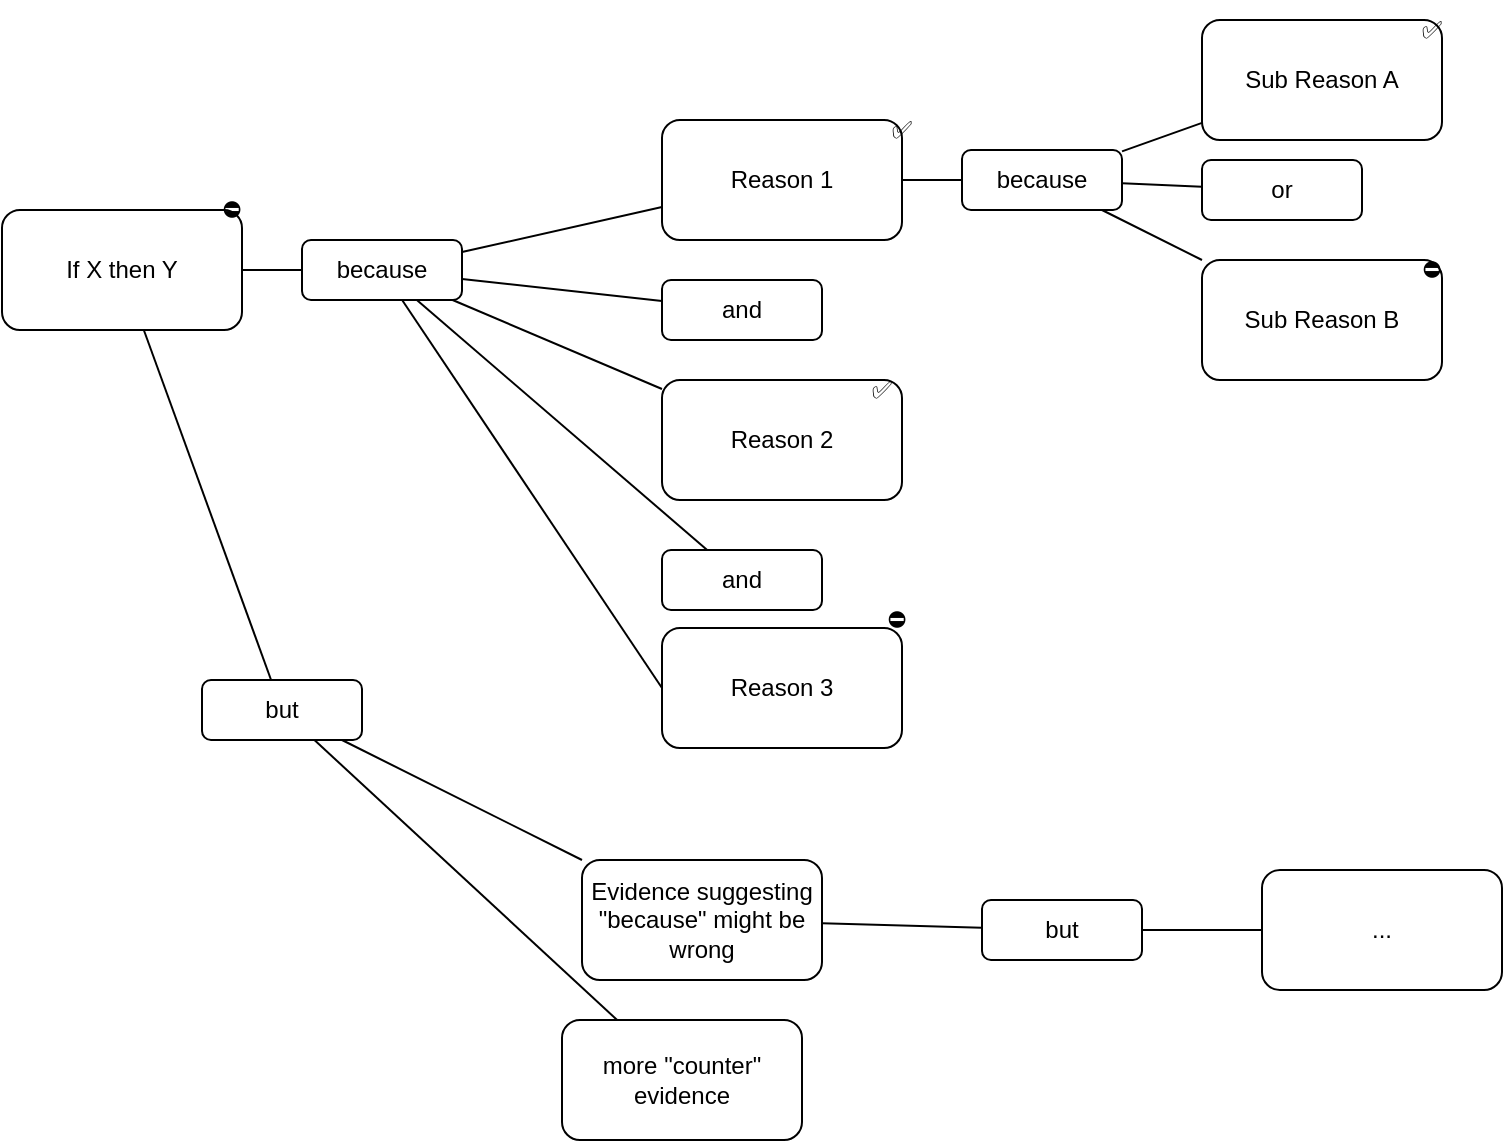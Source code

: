 <mxfile version="19.0.3" type="device"><diagram id="Kn9Pneu-5RGOLcnoR9B7" name="Page-1"><mxGraphModel dx="1291" dy="828" grid="1" gridSize="10" guides="1" tooltips="1" connect="1" arrows="1" fold="1" page="1" pageScale="1" pageWidth="1169" pageHeight="827" math="0" shadow="0"><root><mxCell id="0"/><mxCell id="1" parent="0"/><mxCell id="9N7sUS9FeebZH6aUrQuB-8" value="If X then Y" style="rounded=1;whiteSpace=wrap;html=1;" parent="1" vertex="1"><mxGeometry x="40" y="205" width="120" height="60" as="geometry"/></mxCell><mxCell id="JPFTR-vu8LLMDzYz-cRa-2" value="Reason 1" style="rounded=1;whiteSpace=wrap;html=1;" parent="1" vertex="1"><mxGeometry x="370" y="160" width="120" height="60" as="geometry"/></mxCell><mxCell id="JPFTR-vu8LLMDzYz-cRa-3" value="Reason 2" style="rounded=1;whiteSpace=wrap;html=1;" parent="1" vertex="1"><mxGeometry x="370" y="290" width="120" height="60" as="geometry"/></mxCell><mxCell id="JPFTR-vu8LLMDzYz-cRa-4" value="Reason 3" style="rounded=1;whiteSpace=wrap;html=1;" parent="1" vertex="1"><mxGeometry x="370" y="414" width="120" height="60" as="geometry"/></mxCell><mxCell id="JPFTR-vu8LLMDzYz-cRa-8" value="because" style="rounded=1;whiteSpace=wrap;html=1;" parent="1" vertex="1"><mxGeometry x="190" y="220" width="80" height="30" as="geometry"/></mxCell><mxCell id="JPFTR-vu8LLMDzYz-cRa-9" value="and" style="rounded=1;whiteSpace=wrap;html=1;" parent="1" vertex="1"><mxGeometry x="370" y="240" width="80" height="30" as="geometry"/></mxCell><mxCell id="JPFTR-vu8LLMDzYz-cRa-10" value="and" style="rounded=1;whiteSpace=wrap;html=1;" parent="1" vertex="1"><mxGeometry x="370" y="375" width="80" height="30" as="geometry"/></mxCell><mxCell id="JPFTR-vu8LLMDzYz-cRa-11" value="" style="endArrow=none;html=1;rounded=0;" parent="1" source="9N7sUS9FeebZH6aUrQuB-8" target="JPFTR-vu8LLMDzYz-cRa-8" edge="1"><mxGeometry width="50" height="50" relative="1" as="geometry"><mxPoint x="650" y="450" as="sourcePoint"/><mxPoint x="700" y="400" as="targetPoint"/></mxGeometry></mxCell><mxCell id="JPFTR-vu8LLMDzYz-cRa-12" value="" style="endArrow=none;html=1;rounded=0;" parent="1" source="JPFTR-vu8LLMDzYz-cRa-8" target="JPFTR-vu8LLMDzYz-cRa-2" edge="1"><mxGeometry width="50" height="50" relative="1" as="geometry"><mxPoint x="215.806" y="370" as="sourcePoint"/><mxPoint x="237.097" y="260" as="targetPoint"/></mxGeometry></mxCell><mxCell id="JPFTR-vu8LLMDzYz-cRa-13" value="" style="endArrow=none;html=1;rounded=0;" parent="1" source="JPFTR-vu8LLMDzYz-cRa-8" target="JPFTR-vu8LLMDzYz-cRa-9" edge="1"><mxGeometry width="50" height="50" relative="1" as="geometry"><mxPoint x="280" y="236" as="sourcePoint"/><mxPoint x="380" y="213.5" as="targetPoint"/></mxGeometry></mxCell><mxCell id="JPFTR-vu8LLMDzYz-cRa-15" value="" style="endArrow=none;html=1;rounded=0;" parent="1" source="JPFTR-vu8LLMDzYz-cRa-8" target="JPFTR-vu8LLMDzYz-cRa-3" edge="1"><mxGeometry width="50" height="50" relative="1" as="geometry"><mxPoint x="280" y="249.444" as="sourcePoint"/><mxPoint x="380" y="260.556" as="targetPoint"/></mxGeometry></mxCell><mxCell id="JPFTR-vu8LLMDzYz-cRa-16" value="" style="endArrow=none;html=1;rounded=0;" parent="1" source="JPFTR-vu8LLMDzYz-cRa-8" target="JPFTR-vu8LLMDzYz-cRa-10" edge="1"><mxGeometry width="50" height="50" relative="1" as="geometry"><mxPoint x="275.294" y="260" as="sourcePoint"/><mxPoint x="380" y="304.5" as="targetPoint"/></mxGeometry></mxCell><mxCell id="JPFTR-vu8LLMDzYz-cRa-17" value="" style="endArrow=none;html=1;rounded=0;entryX=0;entryY=0.5;entryDx=0;entryDy=0;" parent="1" source="JPFTR-vu8LLMDzYz-cRa-8" target="JPFTR-vu8LLMDzYz-cRa-4" edge="1"><mxGeometry width="50" height="50" relative="1" as="geometry"><mxPoint x="257.419" y="260" as="sourcePoint"/><mxPoint x="402.581" y="385" as="targetPoint"/></mxGeometry></mxCell><mxCell id="JPFTR-vu8LLMDzYz-cRa-18" value="because" style="rounded=1;whiteSpace=wrap;html=1;" parent="1" vertex="1"><mxGeometry x="520" y="175" width="80" height="30" as="geometry"/></mxCell><mxCell id="JPFTR-vu8LLMDzYz-cRa-19" value="Sub Reason A" style="rounded=1;whiteSpace=wrap;html=1;" parent="1" vertex="1"><mxGeometry x="640" y="110" width="120" height="60" as="geometry"/></mxCell><mxCell id="JPFTR-vu8LLMDzYz-cRa-20" value="Sub Reason B" style="rounded=1;whiteSpace=wrap;html=1;" parent="1" vertex="1"><mxGeometry x="640" y="230" width="120" height="60" as="geometry"/></mxCell><mxCell id="JPFTR-vu8LLMDzYz-cRa-21" value="" style="endArrow=none;html=1;rounded=0;" parent="1" source="JPFTR-vu8LLMDzYz-cRa-18" target="JPFTR-vu8LLMDzYz-cRa-19" edge="1"><mxGeometry width="50" height="50" relative="1" as="geometry"><mxPoint x="580" y="450" as="sourcePoint"/><mxPoint x="630" y="400" as="targetPoint"/></mxGeometry></mxCell><mxCell id="JPFTR-vu8LLMDzYz-cRa-22" value="" style="endArrow=none;html=1;rounded=0;" parent="1" source="JPFTR-vu8LLMDzYz-cRa-18" target="JPFTR-vu8LLMDzYz-cRa-20" edge="1"><mxGeometry width="50" height="50" relative="1" as="geometry"><mxPoint x="610" y="192" as="sourcePoint"/><mxPoint x="710" y="172" as="targetPoint"/></mxGeometry></mxCell><mxCell id="JPFTR-vu8LLMDzYz-cRa-23" value="" style="endArrow=none;html=1;rounded=0;" parent="1" source="JPFTR-vu8LLMDzYz-cRa-2" target="JPFTR-vu8LLMDzYz-cRa-18" edge="1"><mxGeometry width="50" height="50" relative="1" as="geometry"><mxPoint x="680" y="212" as="sourcePoint"/><mxPoint x="780" y="242" as="targetPoint"/></mxGeometry></mxCell><mxCell id="JPFTR-vu8LLMDzYz-cRa-24" value="or" style="rounded=1;whiteSpace=wrap;html=1;" parent="1" vertex="1"><mxGeometry x="640" y="180" width="80" height="30" as="geometry"/></mxCell><mxCell id="JPFTR-vu8LLMDzYz-cRa-25" value="" style="endArrow=none;html=1;rounded=0;" parent="1" source="JPFTR-vu8LLMDzYz-cRa-18" target="JPFTR-vu8LLMDzYz-cRa-24" edge="1"><mxGeometry width="50" height="50" relative="1" as="geometry"><mxPoint x="607.5" y="215" as="sourcePoint"/><mxPoint x="710" y="256" as="targetPoint"/></mxGeometry></mxCell><mxCell id="JPFTR-vu8LLMDzYz-cRa-26" value="✅" style="text;html=1;strokeColor=none;fillColor=none;align=center;verticalAlign=middle;whiteSpace=wrap;rounded=0;" parent="1" vertex="1"><mxGeometry x="740" y="100" width="30" height="30" as="geometry"/></mxCell><mxCell id="JPFTR-vu8LLMDzYz-cRa-27" value="✅" style="text;html=1;strokeColor=none;fillColor=none;align=center;verticalAlign=middle;whiteSpace=wrap;rounded=0;" parent="1" vertex="1"><mxGeometry x="470" y="150" width="40" height="30" as="geometry"/></mxCell><mxCell id="JPFTR-vu8LLMDzYz-cRa-28" value="⛔️" style="text;html=1;strokeColor=none;fillColor=none;align=center;verticalAlign=middle;whiteSpace=wrap;rounded=0;" parent="1" vertex="1"><mxGeometry x="740" y="220" width="30" height="30" as="geometry"/></mxCell><mxCell id="JPFTR-vu8LLMDzYz-cRa-29" value="✅" style="text;html=1;strokeColor=none;fillColor=none;align=center;verticalAlign=middle;whiteSpace=wrap;rounded=0;" parent="1" vertex="1"><mxGeometry x="460" y="280" width="40" height="30" as="geometry"/></mxCell><mxCell id="JPFTR-vu8LLMDzYz-cRa-30" value="⛔️" style="text;html=1;strokeColor=none;fillColor=none;align=center;verticalAlign=middle;whiteSpace=wrap;rounded=0;" parent="1" vertex="1"><mxGeometry x="475" y="399" width="25" height="21" as="geometry"/></mxCell><mxCell id="JPFTR-vu8LLMDzYz-cRa-31" value="⛔️" style="text;html=1;strokeColor=none;fillColor=none;align=center;verticalAlign=middle;whiteSpace=wrap;rounded=0;" parent="1" vertex="1"><mxGeometry x="140" y="190" width="30" height="30" as="geometry"/></mxCell><mxCell id="JPFTR-vu8LLMDzYz-cRa-32" value="but" style="rounded=1;whiteSpace=wrap;html=1;" parent="1" vertex="1"><mxGeometry x="140" y="440" width="80" height="30" as="geometry"/></mxCell><mxCell id="JPFTR-vu8LLMDzYz-cRa-33" value="" style="endArrow=none;html=1;rounded=0;" parent="1" source="9N7sUS9FeebZH6aUrQuB-8" target="JPFTR-vu8LLMDzYz-cRa-32" edge="1"><mxGeometry width="50" height="50" relative="1" as="geometry"><mxPoint x="250.048" y="260" as="sourcePoint"/><mxPoint x="380" y="454" as="targetPoint"/></mxGeometry></mxCell><mxCell id="JPFTR-vu8LLMDzYz-cRa-34" value="Evidence suggesting &quot;because&quot; might be wrong" style="rounded=1;whiteSpace=wrap;html=1;" parent="1" vertex="1"><mxGeometry x="330" y="530" width="120" height="60" as="geometry"/></mxCell><mxCell id="JPFTR-vu8LLMDzYz-cRa-35" value="" style="endArrow=none;html=1;rounded=0;" parent="1" source="JPFTR-vu8LLMDzYz-cRa-32" target="JPFTR-vu8LLMDzYz-cRa-34" edge="1"><mxGeometry width="50" height="50" relative="1" as="geometry"><mxPoint x="120.909" y="275" as="sourcePoint"/><mxPoint x="184.545" y="450" as="targetPoint"/></mxGeometry></mxCell><mxCell id="JPFTR-vu8LLMDzYz-cRa-36" value="more &quot;counter&quot; evidence" style="rounded=1;whiteSpace=wrap;html=1;" parent="1" vertex="1"><mxGeometry x="320" y="610" width="120" height="60" as="geometry"/></mxCell><mxCell id="JPFTR-vu8LLMDzYz-cRa-37" value="" style="endArrow=none;html=1;rounded=0;" parent="1" source="JPFTR-vu8LLMDzYz-cRa-32" target="JPFTR-vu8LLMDzYz-cRa-36" edge="1"><mxGeometry width="50" height="50" relative="1" as="geometry"><mxPoint x="220" y="480" as="sourcePoint"/><mxPoint x="340" y="540" as="targetPoint"/></mxGeometry></mxCell><mxCell id="vNk9FY5BYXYfpNTcYoBu-1" value="but" style="rounded=1;whiteSpace=wrap;html=1;" vertex="1" parent="1"><mxGeometry x="530" y="550" width="80" height="30" as="geometry"/></mxCell><mxCell id="vNk9FY5BYXYfpNTcYoBu-2" value="" style="endArrow=none;html=1;rounded=0;" edge="1" parent="1" source="JPFTR-vu8LLMDzYz-cRa-34" target="vNk9FY5BYXYfpNTcYoBu-1"><mxGeometry width="50" height="50" relative="1" as="geometry"><mxPoint x="220" y="480" as="sourcePoint"/><mxPoint x="340" y="540" as="targetPoint"/></mxGeometry></mxCell><mxCell id="vNk9FY5BYXYfpNTcYoBu-3" value="..." style="rounded=1;whiteSpace=wrap;html=1;" vertex="1" parent="1"><mxGeometry x="670" y="535" width="120" height="60" as="geometry"/></mxCell><mxCell id="vNk9FY5BYXYfpNTcYoBu-4" value="" style="endArrow=none;html=1;rounded=0;" edge="1" parent="1" source="vNk9FY5BYXYfpNTcYoBu-1" target="vNk9FY5BYXYfpNTcYoBu-3"><mxGeometry width="50" height="50" relative="1" as="geometry"><mxPoint x="580" y="560" as="sourcePoint"/><mxPoint x="540" y="573.889" as="targetPoint"/></mxGeometry></mxCell></root></mxGraphModel></diagram></mxfile>